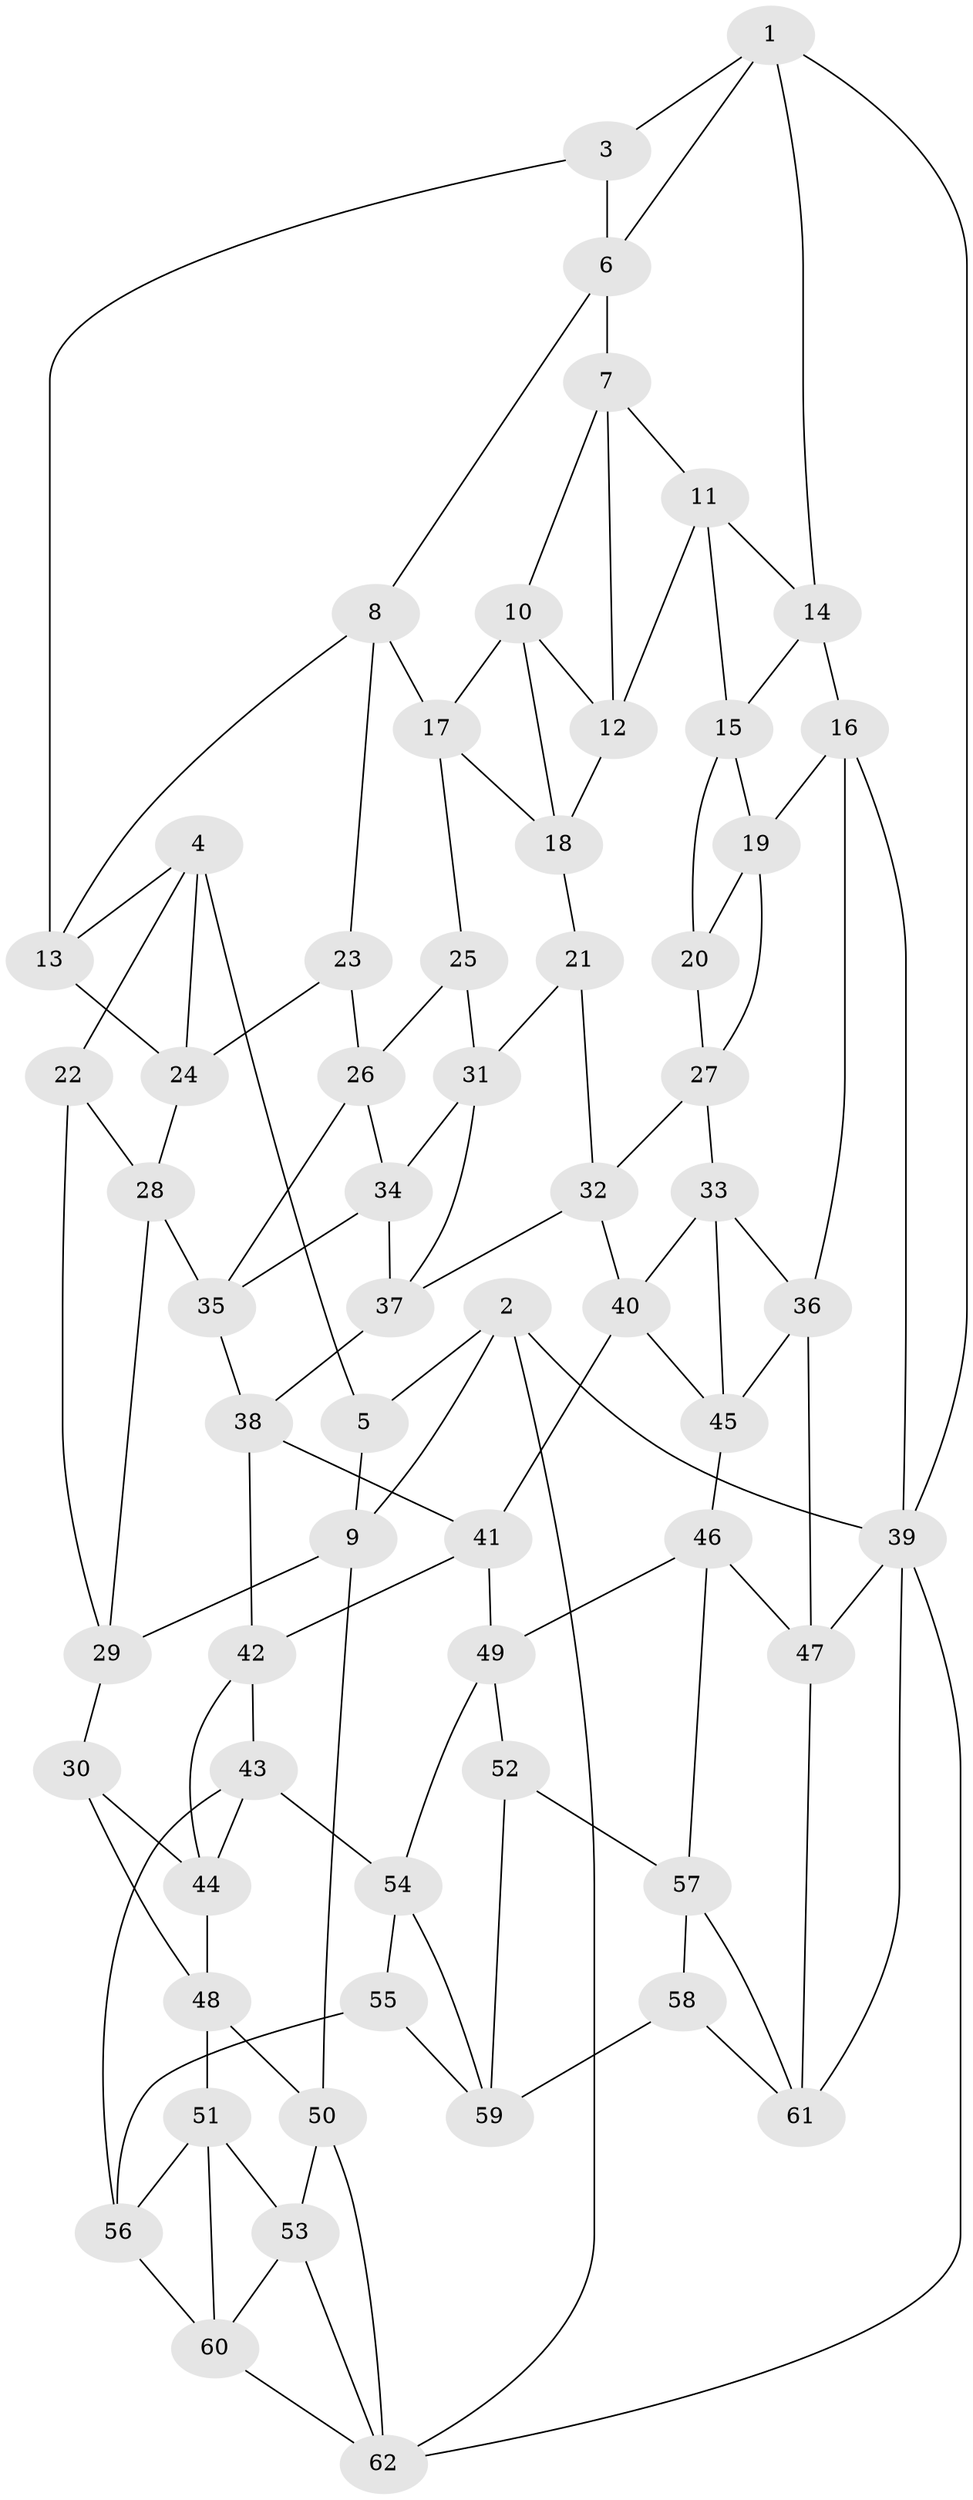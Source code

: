 // original degree distribution, {3: 0.016260162601626018, 5: 0.5365853658536586, 6: 0.21138211382113822, 4: 0.23577235772357724}
// Generated by graph-tools (version 1.1) at 2025/51/03/09/25 03:51:07]
// undirected, 62 vertices, 120 edges
graph export_dot {
graph [start="1"]
  node [color=gray90,style=filled];
  1;
  2;
  3;
  4;
  5;
  6;
  7;
  8;
  9;
  10;
  11;
  12;
  13;
  14;
  15;
  16;
  17;
  18;
  19;
  20;
  21;
  22;
  23;
  24;
  25;
  26;
  27;
  28;
  29;
  30;
  31;
  32;
  33;
  34;
  35;
  36;
  37;
  38;
  39;
  40;
  41;
  42;
  43;
  44;
  45;
  46;
  47;
  48;
  49;
  50;
  51;
  52;
  53;
  54;
  55;
  56;
  57;
  58;
  59;
  60;
  61;
  62;
  1 -- 3 [weight=1.0];
  1 -- 6 [weight=1.0];
  1 -- 14 [weight=1.0];
  1 -- 39 [weight=1.0];
  2 -- 5 [weight=1.0];
  2 -- 9 [weight=1.0];
  2 -- 39 [weight=1.0];
  2 -- 62 [weight=1.0];
  3 -- 6 [weight=1.0];
  3 -- 13 [weight=1.0];
  4 -- 5 [weight=1.0];
  4 -- 13 [weight=1.0];
  4 -- 22 [weight=1.0];
  4 -- 24 [weight=1.0];
  5 -- 9 [weight=1.0];
  6 -- 7 [weight=1.0];
  6 -- 8 [weight=1.0];
  7 -- 10 [weight=1.0];
  7 -- 11 [weight=1.0];
  7 -- 12 [weight=1.0];
  8 -- 13 [weight=1.0];
  8 -- 17 [weight=1.0];
  8 -- 23 [weight=1.0];
  9 -- 29 [weight=1.0];
  9 -- 50 [weight=1.0];
  10 -- 12 [weight=1.0];
  10 -- 17 [weight=1.0];
  10 -- 18 [weight=1.0];
  11 -- 12 [weight=1.0];
  11 -- 14 [weight=1.0];
  11 -- 15 [weight=1.0];
  12 -- 18 [weight=1.0];
  13 -- 24 [weight=1.0];
  14 -- 15 [weight=1.0];
  14 -- 16 [weight=1.0];
  15 -- 19 [weight=1.0];
  15 -- 20 [weight=1.0];
  16 -- 19 [weight=1.0];
  16 -- 36 [weight=1.0];
  16 -- 39 [weight=1.0];
  17 -- 18 [weight=1.0];
  17 -- 25 [weight=1.0];
  18 -- 21 [weight=1.0];
  19 -- 20 [weight=1.0];
  19 -- 27 [weight=1.0];
  20 -- 27 [weight=1.0];
  21 -- 31 [weight=1.0];
  21 -- 32 [weight=1.0];
  22 -- 28 [weight=1.0];
  22 -- 29 [weight=1.0];
  23 -- 24 [weight=1.0];
  23 -- 26 [weight=1.0];
  24 -- 28 [weight=1.0];
  25 -- 26 [weight=1.0];
  25 -- 31 [weight=1.0];
  26 -- 34 [weight=1.0];
  26 -- 35 [weight=1.0];
  27 -- 32 [weight=1.0];
  27 -- 33 [weight=1.0];
  28 -- 29 [weight=1.0];
  28 -- 35 [weight=1.0];
  29 -- 30 [weight=1.0];
  30 -- 44 [weight=1.0];
  30 -- 48 [weight=1.0];
  31 -- 34 [weight=1.0];
  31 -- 37 [weight=1.0];
  32 -- 37 [weight=1.0];
  32 -- 40 [weight=1.0];
  33 -- 36 [weight=1.0];
  33 -- 40 [weight=1.0];
  33 -- 45 [weight=1.0];
  34 -- 35 [weight=1.0];
  34 -- 37 [weight=1.0];
  35 -- 38 [weight=1.0];
  36 -- 45 [weight=1.0];
  36 -- 47 [weight=1.0];
  37 -- 38 [weight=1.0];
  38 -- 41 [weight=1.0];
  38 -- 42 [weight=1.0];
  39 -- 47 [weight=1.0];
  39 -- 61 [weight=1.0];
  39 -- 62 [weight=1.0];
  40 -- 41 [weight=1.0];
  40 -- 45 [weight=1.0];
  41 -- 42 [weight=1.0];
  41 -- 49 [weight=1.0];
  42 -- 43 [weight=1.0];
  42 -- 44 [weight=1.0];
  43 -- 44 [weight=1.0];
  43 -- 54 [weight=1.0];
  43 -- 56 [weight=1.0];
  44 -- 48 [weight=1.0];
  45 -- 46 [weight=1.0];
  46 -- 47 [weight=1.0];
  46 -- 49 [weight=1.0];
  46 -- 57 [weight=1.0];
  47 -- 61 [weight=1.0];
  48 -- 50 [weight=1.0];
  48 -- 51 [weight=1.0];
  49 -- 52 [weight=1.0];
  49 -- 54 [weight=1.0];
  50 -- 53 [weight=1.0];
  50 -- 62 [weight=1.0];
  51 -- 53 [weight=1.0];
  51 -- 56 [weight=1.0];
  51 -- 60 [weight=1.0];
  52 -- 57 [weight=1.0];
  52 -- 59 [weight=1.0];
  53 -- 60 [weight=1.0];
  53 -- 62 [weight=1.0];
  54 -- 55 [weight=1.0];
  54 -- 59 [weight=1.0];
  55 -- 56 [weight=1.0];
  55 -- 59 [weight=1.0];
  56 -- 60 [weight=1.0];
  57 -- 58 [weight=1.0];
  57 -- 61 [weight=1.0];
  58 -- 59 [weight=1.0];
  58 -- 61 [weight=1.0];
  60 -- 62 [weight=1.0];
}
